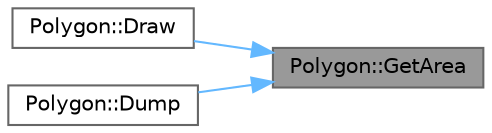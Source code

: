 digraph "Polygon::GetArea"
{
 // LATEX_PDF_SIZE
  bgcolor="transparent";
  edge [fontname=Helvetica,fontsize=10,labelfontname=Helvetica,labelfontsize=10];
  node [fontname=Helvetica,fontsize=10,shape=box,height=0.2,width=0.4];
  rankdir="RL";
  Node1 [label="Polygon::GetArea",height=0.2,width=0.4,color="gray40", fillcolor="grey60", style="filled", fontcolor="black",tooltip="get the area of the object"];
  Node1 -> Node2 [dir="back",color="steelblue1",style="solid"];
  Node2 [label="Polygon::Draw",height=0.2,width=0.4,color="grey40", fillcolor="white", style="filled",URL="$class_polygon.html#a4c5e91dc6a5534291d7e74fcbe5ee53c",tooltip="draw the object"];
  Node1 -> Node3 [dir="back",color="steelblue1",style="solid"];
  Node3 [label="Polygon::Dump",height=0.2,width=0.4,color="grey40", fillcolor="white", style="filled",URL="$class_polygon.html#a77413dafe2bc94e8950749c40365868a",tooltip="for debugging: all about the object"];
}
